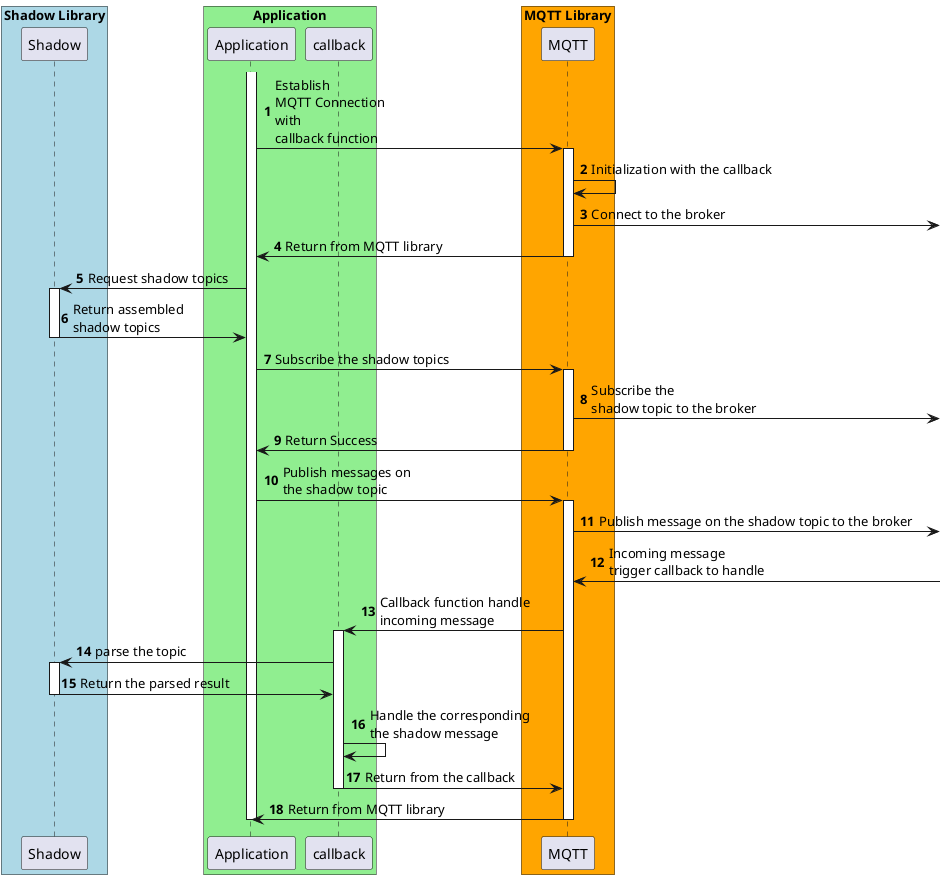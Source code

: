 @startuml
skinparam classFontSize 8
skinparam classFontName Helvetica
autonumber

box "Shadow Library" #LightBlue
    participant "Shadow" as shadow
end box

box "Application" #LightGreen
    participant "Application" as application
    participant "callback" as callback
end box

box "MQTT Library" #Orange
    participant "MQTT" as mqtt
end box

activate application
application -> mqtt : Establish\nMQTT Connection\nwith\ncallback function


activate mqtt 
mqtt -> mqtt : Initialization with the callback
mqtt -> : Connect to the broker
mqtt -> application : Return from MQTT library
deactivate mqtt

application -> shadow : Request shadow topics

activate shadow
shadow -> application : Return assembled\nshadow topics
deactivate shadow

application -> mqtt : Subscribe the shadow topics

activate mqtt
mqtt -> : Subscribe the\nshadow topic to the broker
mqtt -> application : Return Success
deactivate mqtt
application -> mqtt : Publish messages on\nthe shadow topic


activate mqtt
mqtt -> : Publish message on the shadow topic to the broker
mqtt <- : Incoming message\ntrigger callback to handle
mqtt -> callback : Callback function handle\nincoming message
activate callback
callback -> shadow : parse the topic
activate shadow
shadow -> callback : Return the parsed result
deactivate shadow
callback -> callback : Handle the corresponding\nthe shadow message
callback -> mqtt : Return from the callback
deactivate callback
mqtt -> application : Return from MQTT library
deactivate mqtt

deactivate application

@enduml